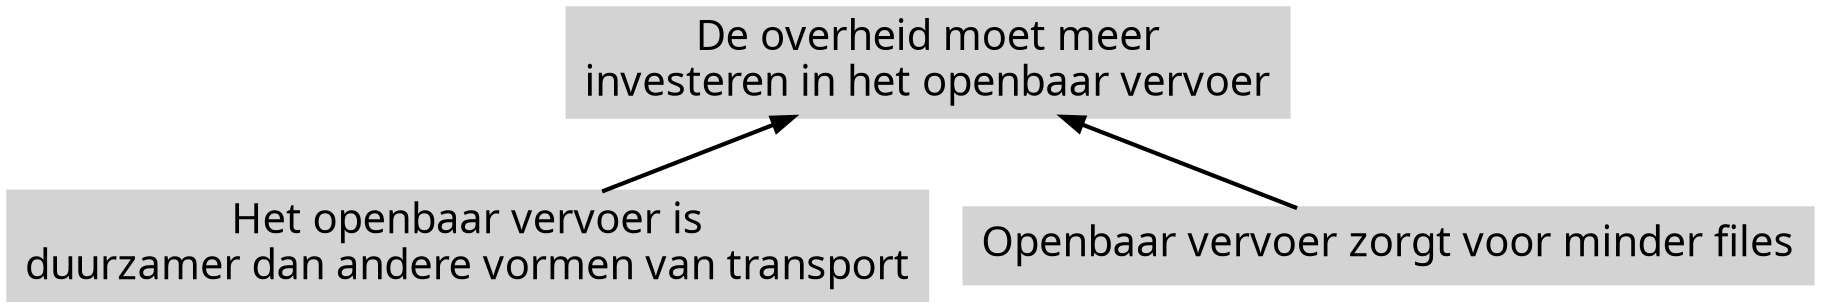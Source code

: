 digraph argumentatie {
    rankdir=BT;

    node [shape=rect, style="filled", color=lightgrey, fontname="Ubuntu",
          fontcolor=black, penwidth=2, fixedsize=false, fontsize=20];

    edge [penwidth=2, fontname="Ubuntu", fontsize=16, fontcolor=black];

    Arg1 [label="Het openbaar vervoer is\nduurzamer dan andere vormen van transport"];
    Stand [label="De overheid moet meer\ninvesteren in het openbaar vervoer"];
    Arg2 [label="Openbaar vervoer zorgt voor minder files"]
    

    Arg1 -> Stand;
    Arg2 -> Stand;
}